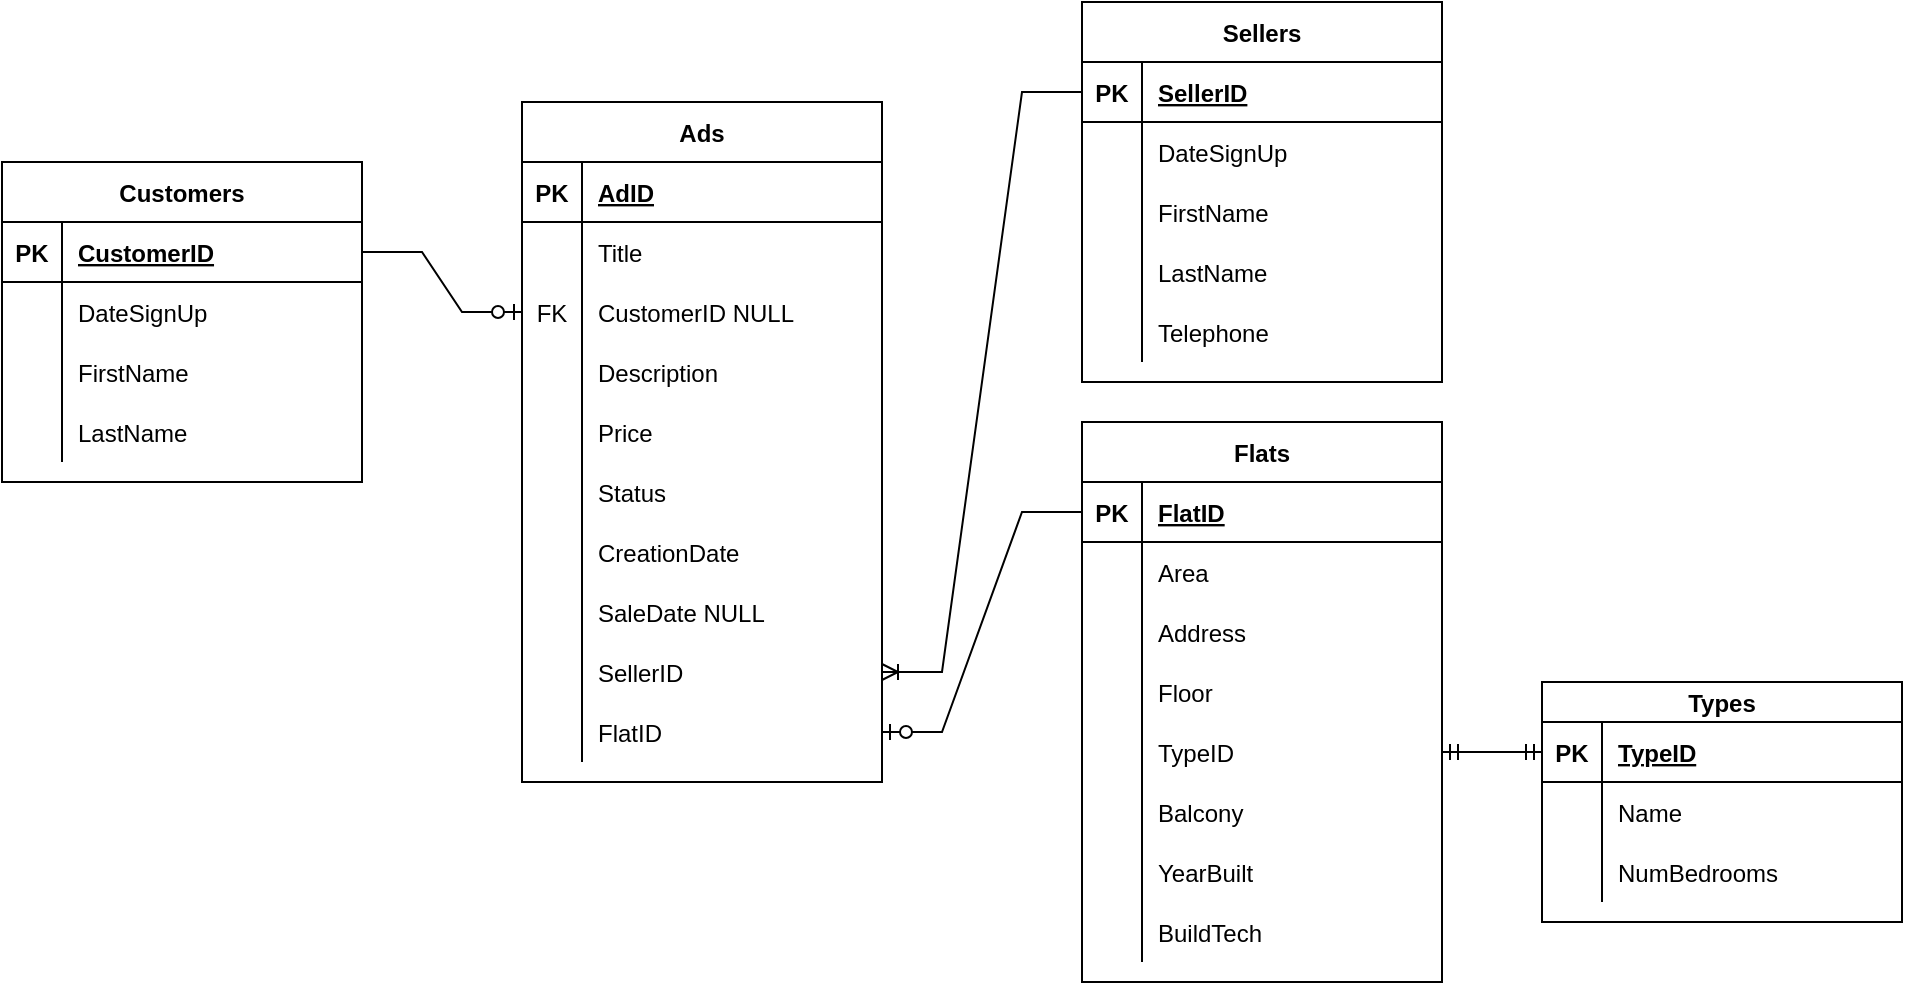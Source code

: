 <mxfile version="20.5.1" type="device"><diagram id="5MyLSoUFsV1VZTAmgOCF" name="Страница 1"><mxGraphModel dx="1422" dy="773" grid="1" gridSize="10" guides="1" tooltips="1" connect="1" arrows="1" fold="1" page="1" pageScale="1" pageWidth="827" pageHeight="1169" math="0" shadow="0"><root><mxCell id="0"/><mxCell id="1" parent="0"/><mxCell id="qq3d5u9E25ta2CnUaem5-1" value="Ads" style="shape=table;startSize=30;container=1;collapsible=1;childLayout=tableLayout;fixedRows=1;rowLines=0;fontStyle=1;align=center;resizeLast=1;" parent="1" vertex="1"><mxGeometry x="540" y="220" width="180" height="340" as="geometry"/></mxCell><mxCell id="qq3d5u9E25ta2CnUaem5-2" value="" style="shape=tableRow;horizontal=0;startSize=0;swimlaneHead=0;swimlaneBody=0;fillColor=none;collapsible=0;dropTarget=0;points=[[0,0.5],[1,0.5]];portConstraint=eastwest;top=0;left=0;right=0;bottom=1;" parent="qq3d5u9E25ta2CnUaem5-1" vertex="1"><mxGeometry y="30" width="180" height="30" as="geometry"/></mxCell><mxCell id="qq3d5u9E25ta2CnUaem5-3" value="PK" style="shape=partialRectangle;connectable=0;fillColor=none;top=0;left=0;bottom=0;right=0;fontStyle=1;overflow=hidden;" parent="qq3d5u9E25ta2CnUaem5-2" vertex="1"><mxGeometry width="30" height="30" as="geometry"><mxRectangle width="30" height="30" as="alternateBounds"/></mxGeometry></mxCell><mxCell id="qq3d5u9E25ta2CnUaem5-4" value="AdID" style="shape=partialRectangle;connectable=0;fillColor=none;top=0;left=0;bottom=0;right=0;align=left;spacingLeft=6;fontStyle=5;overflow=hidden;" parent="qq3d5u9E25ta2CnUaem5-2" vertex="1"><mxGeometry x="30" width="150" height="30" as="geometry"><mxRectangle width="150" height="30" as="alternateBounds"/></mxGeometry></mxCell><mxCell id="ZcRdLjXbXwc5STqGemZX-1" value="" style="shape=tableRow;horizontal=0;startSize=0;swimlaneHead=0;swimlaneBody=0;fillColor=none;collapsible=0;dropTarget=0;points=[[0,0.5],[1,0.5]];portConstraint=eastwest;top=0;left=0;right=0;bottom=0;" parent="qq3d5u9E25ta2CnUaem5-1" vertex="1"><mxGeometry y="60" width="180" height="30" as="geometry"/></mxCell><mxCell id="ZcRdLjXbXwc5STqGemZX-2" value="" style="shape=partialRectangle;connectable=0;fillColor=none;top=0;left=0;bottom=0;right=0;editable=1;overflow=hidden;" parent="ZcRdLjXbXwc5STqGemZX-1" vertex="1"><mxGeometry width="30" height="30" as="geometry"><mxRectangle width="30" height="30" as="alternateBounds"/></mxGeometry></mxCell><mxCell id="ZcRdLjXbXwc5STqGemZX-3" value="Title" style="shape=partialRectangle;connectable=0;fillColor=none;top=0;left=0;bottom=0;right=0;align=left;spacingLeft=6;overflow=hidden;" parent="ZcRdLjXbXwc5STqGemZX-1" vertex="1"><mxGeometry x="30" width="150" height="30" as="geometry"><mxRectangle width="150" height="30" as="alternateBounds"/></mxGeometry></mxCell><mxCell id="qq3d5u9E25ta2CnUaem5-57" value="" style="shape=tableRow;horizontal=0;startSize=0;swimlaneHead=0;swimlaneBody=0;fillColor=none;collapsible=0;dropTarget=0;points=[[0,0.5],[1,0.5]];portConstraint=eastwest;top=0;left=0;right=0;bottom=0;" parent="qq3d5u9E25ta2CnUaem5-1" vertex="1"><mxGeometry y="90" width="180" height="30" as="geometry"/></mxCell><mxCell id="qq3d5u9E25ta2CnUaem5-58" value="FK" style="shape=partialRectangle;connectable=0;fillColor=none;top=0;left=0;bottom=0;right=0;editable=1;overflow=hidden;" parent="qq3d5u9E25ta2CnUaem5-57" vertex="1"><mxGeometry width="30" height="30" as="geometry"><mxRectangle width="30" height="30" as="alternateBounds"/></mxGeometry></mxCell><mxCell id="qq3d5u9E25ta2CnUaem5-59" value="CustomerID NULL" style="shape=partialRectangle;connectable=0;fillColor=none;top=0;left=0;bottom=0;right=0;align=left;spacingLeft=6;overflow=hidden;" parent="qq3d5u9E25ta2CnUaem5-57" vertex="1"><mxGeometry x="30" width="150" height="30" as="geometry"><mxRectangle width="150" height="30" as="alternateBounds"/></mxGeometry></mxCell><mxCell id="ZcRdLjXbXwc5STqGemZX-5" value="" style="shape=tableRow;horizontal=0;startSize=0;swimlaneHead=0;swimlaneBody=0;fillColor=none;collapsible=0;dropTarget=0;points=[[0,0.5],[1,0.5]];portConstraint=eastwest;top=0;left=0;right=0;bottom=0;" parent="qq3d5u9E25ta2CnUaem5-1" vertex="1"><mxGeometry y="120" width="180" height="30" as="geometry"/></mxCell><mxCell id="ZcRdLjXbXwc5STqGemZX-6" value="" style="shape=partialRectangle;connectable=0;fillColor=none;top=0;left=0;bottom=0;right=0;editable=1;overflow=hidden;" parent="ZcRdLjXbXwc5STqGemZX-5" vertex="1"><mxGeometry width="30" height="30" as="geometry"><mxRectangle width="30" height="30" as="alternateBounds"/></mxGeometry></mxCell><mxCell id="ZcRdLjXbXwc5STqGemZX-7" value="Description" style="shape=partialRectangle;connectable=0;fillColor=none;top=0;left=0;bottom=0;right=0;align=left;spacingLeft=6;overflow=hidden;" parent="ZcRdLjXbXwc5STqGemZX-5" vertex="1"><mxGeometry x="30" width="150" height="30" as="geometry"><mxRectangle width="150" height="30" as="alternateBounds"/></mxGeometry></mxCell><mxCell id="kOUidyhYKujzJv5eYQwF-5" value="" style="shape=tableRow;horizontal=0;startSize=0;swimlaneHead=0;swimlaneBody=0;fillColor=none;collapsible=0;dropTarget=0;points=[[0,0.5],[1,0.5]];portConstraint=eastwest;top=0;left=0;right=0;bottom=0;" vertex="1" parent="qq3d5u9E25ta2CnUaem5-1"><mxGeometry y="150" width="180" height="30" as="geometry"/></mxCell><mxCell id="kOUidyhYKujzJv5eYQwF-6" value="" style="shape=partialRectangle;connectable=0;fillColor=none;top=0;left=0;bottom=0;right=0;editable=1;overflow=hidden;" vertex="1" parent="kOUidyhYKujzJv5eYQwF-5"><mxGeometry width="30" height="30" as="geometry"><mxRectangle width="30" height="30" as="alternateBounds"/></mxGeometry></mxCell><mxCell id="kOUidyhYKujzJv5eYQwF-7" value="Price" style="shape=partialRectangle;connectable=0;fillColor=none;top=0;left=0;bottom=0;right=0;align=left;spacingLeft=6;overflow=hidden;" vertex="1" parent="kOUidyhYKujzJv5eYQwF-5"><mxGeometry x="30" width="150" height="30" as="geometry"><mxRectangle width="150" height="30" as="alternateBounds"/></mxGeometry></mxCell><mxCell id="qq3d5u9E25ta2CnUaem5-5" value="" style="shape=tableRow;horizontal=0;startSize=0;swimlaneHead=0;swimlaneBody=0;fillColor=none;collapsible=0;dropTarget=0;points=[[0,0.5],[1,0.5]];portConstraint=eastwest;top=0;left=0;right=0;bottom=0;" parent="qq3d5u9E25ta2CnUaem5-1" vertex="1"><mxGeometry y="180" width="180" height="30" as="geometry"/></mxCell><mxCell id="qq3d5u9E25ta2CnUaem5-6" value="" style="shape=partialRectangle;connectable=0;fillColor=none;top=0;left=0;bottom=0;right=0;editable=1;overflow=hidden;" parent="qq3d5u9E25ta2CnUaem5-5" vertex="1"><mxGeometry width="30" height="30" as="geometry"><mxRectangle width="30" height="30" as="alternateBounds"/></mxGeometry></mxCell><mxCell id="qq3d5u9E25ta2CnUaem5-7" value="Status" style="shape=partialRectangle;connectable=0;fillColor=none;top=0;left=0;bottom=0;right=0;align=left;spacingLeft=6;overflow=hidden;" parent="qq3d5u9E25ta2CnUaem5-5" vertex="1"><mxGeometry x="30" width="150" height="30" as="geometry"><mxRectangle width="150" height="30" as="alternateBounds"/></mxGeometry></mxCell><mxCell id="qq3d5u9E25ta2CnUaem5-8" value="" style="shape=tableRow;horizontal=0;startSize=0;swimlaneHead=0;swimlaneBody=0;fillColor=none;collapsible=0;dropTarget=0;points=[[0,0.5],[1,0.5]];portConstraint=eastwest;top=0;left=0;right=0;bottom=0;" parent="qq3d5u9E25ta2CnUaem5-1" vertex="1"><mxGeometry y="210" width="180" height="30" as="geometry"/></mxCell><mxCell id="qq3d5u9E25ta2CnUaem5-9" value="" style="shape=partialRectangle;connectable=0;fillColor=none;top=0;left=0;bottom=0;right=0;editable=1;overflow=hidden;" parent="qq3d5u9E25ta2CnUaem5-8" vertex="1"><mxGeometry width="30" height="30" as="geometry"><mxRectangle width="30" height="30" as="alternateBounds"/></mxGeometry></mxCell><mxCell id="qq3d5u9E25ta2CnUaem5-10" value="CreationDate" style="shape=partialRectangle;connectable=0;fillColor=none;top=0;left=0;bottom=0;right=0;align=left;spacingLeft=6;overflow=hidden;" parent="qq3d5u9E25ta2CnUaem5-8" vertex="1"><mxGeometry x="30" width="150" height="30" as="geometry"><mxRectangle width="150" height="30" as="alternateBounds"/></mxGeometry></mxCell><mxCell id="qq3d5u9E25ta2CnUaem5-66" value="" style="shape=tableRow;horizontal=0;startSize=0;swimlaneHead=0;swimlaneBody=0;fillColor=none;collapsible=0;dropTarget=0;points=[[0,0.5],[1,0.5]];portConstraint=eastwest;top=0;left=0;right=0;bottom=0;" parent="qq3d5u9E25ta2CnUaem5-1" vertex="1"><mxGeometry y="240" width="180" height="30" as="geometry"/></mxCell><mxCell id="qq3d5u9E25ta2CnUaem5-67" value="" style="shape=partialRectangle;connectable=0;fillColor=none;top=0;left=0;bottom=0;right=0;editable=1;overflow=hidden;" parent="qq3d5u9E25ta2CnUaem5-66" vertex="1"><mxGeometry width="30" height="30" as="geometry"><mxRectangle width="30" height="30" as="alternateBounds"/></mxGeometry></mxCell><mxCell id="qq3d5u9E25ta2CnUaem5-68" value="SaleDate NULL" style="shape=partialRectangle;connectable=0;fillColor=none;top=0;left=0;bottom=0;right=0;align=left;spacingLeft=6;overflow=hidden;" parent="qq3d5u9E25ta2CnUaem5-66" vertex="1"><mxGeometry x="30" width="150" height="30" as="geometry"><mxRectangle width="150" height="30" as="alternateBounds"/></mxGeometry></mxCell><mxCell id="qq3d5u9E25ta2CnUaem5-83" value="" style="shape=tableRow;horizontal=0;startSize=0;swimlaneHead=0;swimlaneBody=0;fillColor=none;collapsible=0;dropTarget=0;points=[[0,0.5],[1,0.5]];portConstraint=eastwest;top=0;left=0;right=0;bottom=0;" parent="qq3d5u9E25ta2CnUaem5-1" vertex="1"><mxGeometry y="270" width="180" height="30" as="geometry"/></mxCell><mxCell id="qq3d5u9E25ta2CnUaem5-84" value="" style="shape=partialRectangle;connectable=0;fillColor=none;top=0;left=0;bottom=0;right=0;editable=1;overflow=hidden;" parent="qq3d5u9E25ta2CnUaem5-83" vertex="1"><mxGeometry width="30" height="30" as="geometry"><mxRectangle width="30" height="30" as="alternateBounds"/></mxGeometry></mxCell><mxCell id="qq3d5u9E25ta2CnUaem5-85" value="SellerID" style="shape=partialRectangle;connectable=0;fillColor=none;top=0;left=0;bottom=0;right=0;align=left;spacingLeft=6;overflow=hidden;" parent="qq3d5u9E25ta2CnUaem5-83" vertex="1"><mxGeometry x="30" width="150" height="30" as="geometry"><mxRectangle width="150" height="30" as="alternateBounds"/></mxGeometry></mxCell><mxCell id="qq3d5u9E25ta2CnUaem5-11" value="" style="shape=tableRow;horizontal=0;startSize=0;swimlaneHead=0;swimlaneBody=0;fillColor=none;collapsible=0;dropTarget=0;points=[[0,0.5],[1,0.5]];portConstraint=eastwest;top=0;left=0;right=0;bottom=0;" parent="qq3d5u9E25ta2CnUaem5-1" vertex="1"><mxGeometry y="300" width="180" height="30" as="geometry"/></mxCell><mxCell id="qq3d5u9E25ta2CnUaem5-12" value="" style="shape=partialRectangle;connectable=0;fillColor=none;top=0;left=0;bottom=0;right=0;editable=1;overflow=hidden;" parent="qq3d5u9E25ta2CnUaem5-11" vertex="1"><mxGeometry width="30" height="30" as="geometry"><mxRectangle width="30" height="30" as="alternateBounds"/></mxGeometry></mxCell><mxCell id="qq3d5u9E25ta2CnUaem5-13" value="FlatID" style="shape=partialRectangle;connectable=0;fillColor=none;top=0;left=0;bottom=0;right=0;align=left;spacingLeft=6;overflow=hidden;" parent="qq3d5u9E25ta2CnUaem5-11" vertex="1"><mxGeometry x="30" width="150" height="30" as="geometry"><mxRectangle width="150" height="30" as="alternateBounds"/></mxGeometry></mxCell><mxCell id="qq3d5u9E25ta2CnUaem5-14" value="Customers" style="shape=table;startSize=30;container=1;collapsible=1;childLayout=tableLayout;fixedRows=1;rowLines=0;fontStyle=1;align=center;resizeLast=1;" parent="1" vertex="1"><mxGeometry x="280" y="250" width="180" height="160" as="geometry"/></mxCell><mxCell id="qq3d5u9E25ta2CnUaem5-15" value="" style="shape=tableRow;horizontal=0;startSize=0;swimlaneHead=0;swimlaneBody=0;fillColor=none;collapsible=0;dropTarget=0;points=[[0,0.5],[1,0.5]];portConstraint=eastwest;top=0;left=0;right=0;bottom=1;" parent="qq3d5u9E25ta2CnUaem5-14" vertex="1"><mxGeometry y="30" width="180" height="30" as="geometry"/></mxCell><mxCell id="qq3d5u9E25ta2CnUaem5-16" value="PK" style="shape=partialRectangle;connectable=0;fillColor=none;top=0;left=0;bottom=0;right=0;fontStyle=1;overflow=hidden;" parent="qq3d5u9E25ta2CnUaem5-15" vertex="1"><mxGeometry width="30" height="30" as="geometry"><mxRectangle width="30" height="30" as="alternateBounds"/></mxGeometry></mxCell><mxCell id="qq3d5u9E25ta2CnUaem5-17" value="CustomerID" style="shape=partialRectangle;connectable=0;fillColor=none;top=0;left=0;bottom=0;right=0;align=left;spacingLeft=6;fontStyle=5;overflow=hidden;" parent="qq3d5u9E25ta2CnUaem5-15" vertex="1"><mxGeometry x="30" width="150" height="30" as="geometry"><mxRectangle width="150" height="30" as="alternateBounds"/></mxGeometry></mxCell><mxCell id="qq3d5u9E25ta2CnUaem5-18" value="" style="shape=tableRow;horizontal=0;startSize=0;swimlaneHead=0;swimlaneBody=0;fillColor=none;collapsible=0;dropTarget=0;points=[[0,0.5],[1,0.5]];portConstraint=eastwest;top=0;left=0;right=0;bottom=0;" parent="qq3d5u9E25ta2CnUaem5-14" vertex="1"><mxGeometry y="60" width="180" height="30" as="geometry"/></mxCell><mxCell id="qq3d5u9E25ta2CnUaem5-19" value="" style="shape=partialRectangle;connectable=0;fillColor=none;top=0;left=0;bottom=0;right=0;editable=1;overflow=hidden;" parent="qq3d5u9E25ta2CnUaem5-18" vertex="1"><mxGeometry width="30" height="30" as="geometry"><mxRectangle width="30" height="30" as="alternateBounds"/></mxGeometry></mxCell><mxCell id="qq3d5u9E25ta2CnUaem5-20" value="DateSignUp" style="shape=partialRectangle;connectable=0;fillColor=none;top=0;left=0;bottom=0;right=0;align=left;spacingLeft=6;overflow=hidden;" parent="qq3d5u9E25ta2CnUaem5-18" vertex="1"><mxGeometry x="30" width="150" height="30" as="geometry"><mxRectangle width="150" height="30" as="alternateBounds"/></mxGeometry></mxCell><mxCell id="qq3d5u9E25ta2CnUaem5-21" value="" style="shape=tableRow;horizontal=0;startSize=0;swimlaneHead=0;swimlaneBody=0;fillColor=none;collapsible=0;dropTarget=0;points=[[0,0.5],[1,0.5]];portConstraint=eastwest;top=0;left=0;right=0;bottom=0;" parent="qq3d5u9E25ta2CnUaem5-14" vertex="1"><mxGeometry y="90" width="180" height="30" as="geometry"/></mxCell><mxCell id="qq3d5u9E25ta2CnUaem5-22" value="" style="shape=partialRectangle;connectable=0;fillColor=none;top=0;left=0;bottom=0;right=0;editable=1;overflow=hidden;" parent="qq3d5u9E25ta2CnUaem5-21" vertex="1"><mxGeometry width="30" height="30" as="geometry"><mxRectangle width="30" height="30" as="alternateBounds"/></mxGeometry></mxCell><mxCell id="qq3d5u9E25ta2CnUaem5-23" value="FirstName" style="shape=partialRectangle;connectable=0;fillColor=none;top=0;left=0;bottom=0;right=0;align=left;spacingLeft=6;overflow=hidden;" parent="qq3d5u9E25ta2CnUaem5-21" vertex="1"><mxGeometry x="30" width="150" height="30" as="geometry"><mxRectangle width="150" height="30" as="alternateBounds"/></mxGeometry></mxCell><mxCell id="qq3d5u9E25ta2CnUaem5-24" value="" style="shape=tableRow;horizontal=0;startSize=0;swimlaneHead=0;swimlaneBody=0;fillColor=none;collapsible=0;dropTarget=0;points=[[0,0.5],[1,0.5]];portConstraint=eastwest;top=0;left=0;right=0;bottom=0;" parent="qq3d5u9E25ta2CnUaem5-14" vertex="1"><mxGeometry y="120" width="180" height="30" as="geometry"/></mxCell><mxCell id="qq3d5u9E25ta2CnUaem5-25" value="" style="shape=partialRectangle;connectable=0;fillColor=none;top=0;left=0;bottom=0;right=0;editable=1;overflow=hidden;" parent="qq3d5u9E25ta2CnUaem5-24" vertex="1"><mxGeometry width="30" height="30" as="geometry"><mxRectangle width="30" height="30" as="alternateBounds"/></mxGeometry></mxCell><mxCell id="qq3d5u9E25ta2CnUaem5-26" value="LastName" style="shape=partialRectangle;connectable=0;fillColor=none;top=0;left=0;bottom=0;right=0;align=left;spacingLeft=6;overflow=hidden;" parent="qq3d5u9E25ta2CnUaem5-24" vertex="1"><mxGeometry x="30" width="150" height="30" as="geometry"><mxRectangle width="150" height="30" as="alternateBounds"/></mxGeometry></mxCell><mxCell id="qq3d5u9E25ta2CnUaem5-27" value="Sellers" style="shape=table;startSize=30;container=1;collapsible=1;childLayout=tableLayout;fixedRows=1;rowLines=0;fontStyle=1;align=center;resizeLast=1;" parent="1" vertex="1"><mxGeometry x="820" y="170" width="180" height="190" as="geometry"/></mxCell><mxCell id="qq3d5u9E25ta2CnUaem5-28" value="" style="shape=tableRow;horizontal=0;startSize=0;swimlaneHead=0;swimlaneBody=0;fillColor=none;collapsible=0;dropTarget=0;points=[[0,0.5],[1,0.5]];portConstraint=eastwest;top=0;left=0;right=0;bottom=1;" parent="qq3d5u9E25ta2CnUaem5-27" vertex="1"><mxGeometry y="30" width="180" height="30" as="geometry"/></mxCell><mxCell id="qq3d5u9E25ta2CnUaem5-29" value="PK" style="shape=partialRectangle;connectable=0;fillColor=none;top=0;left=0;bottom=0;right=0;fontStyle=1;overflow=hidden;" parent="qq3d5u9E25ta2CnUaem5-28" vertex="1"><mxGeometry width="30" height="30" as="geometry"><mxRectangle width="30" height="30" as="alternateBounds"/></mxGeometry></mxCell><mxCell id="qq3d5u9E25ta2CnUaem5-30" value="SellerID" style="shape=partialRectangle;connectable=0;fillColor=none;top=0;left=0;bottom=0;right=0;align=left;spacingLeft=6;fontStyle=5;overflow=hidden;" parent="qq3d5u9E25ta2CnUaem5-28" vertex="1"><mxGeometry x="30" width="150" height="30" as="geometry"><mxRectangle width="150" height="30" as="alternateBounds"/></mxGeometry></mxCell><mxCell id="qq3d5u9E25ta2CnUaem5-31" value="" style="shape=tableRow;horizontal=0;startSize=0;swimlaneHead=0;swimlaneBody=0;fillColor=none;collapsible=0;dropTarget=0;points=[[0,0.5],[1,0.5]];portConstraint=eastwest;top=0;left=0;right=0;bottom=0;" parent="qq3d5u9E25ta2CnUaem5-27" vertex="1"><mxGeometry y="60" width="180" height="30" as="geometry"/></mxCell><mxCell id="qq3d5u9E25ta2CnUaem5-32" value="" style="shape=partialRectangle;connectable=0;fillColor=none;top=0;left=0;bottom=0;right=0;editable=1;overflow=hidden;" parent="qq3d5u9E25ta2CnUaem5-31" vertex="1"><mxGeometry width="30" height="30" as="geometry"><mxRectangle width="30" height="30" as="alternateBounds"/></mxGeometry></mxCell><mxCell id="qq3d5u9E25ta2CnUaem5-33" value="DateSignUp" style="shape=partialRectangle;connectable=0;fillColor=none;top=0;left=0;bottom=0;right=0;align=left;spacingLeft=6;overflow=hidden;" parent="qq3d5u9E25ta2CnUaem5-31" vertex="1"><mxGeometry x="30" width="150" height="30" as="geometry"><mxRectangle width="150" height="30" as="alternateBounds"/></mxGeometry></mxCell><mxCell id="qq3d5u9E25ta2CnUaem5-34" value="" style="shape=tableRow;horizontal=0;startSize=0;swimlaneHead=0;swimlaneBody=0;fillColor=none;collapsible=0;dropTarget=0;points=[[0,0.5],[1,0.5]];portConstraint=eastwest;top=0;left=0;right=0;bottom=0;" parent="qq3d5u9E25ta2CnUaem5-27" vertex="1"><mxGeometry y="90" width="180" height="30" as="geometry"/></mxCell><mxCell id="qq3d5u9E25ta2CnUaem5-35" value="" style="shape=partialRectangle;connectable=0;fillColor=none;top=0;left=0;bottom=0;right=0;editable=1;overflow=hidden;" parent="qq3d5u9E25ta2CnUaem5-34" vertex="1"><mxGeometry width="30" height="30" as="geometry"><mxRectangle width="30" height="30" as="alternateBounds"/></mxGeometry></mxCell><mxCell id="qq3d5u9E25ta2CnUaem5-36" value="FirstName" style="shape=partialRectangle;connectable=0;fillColor=none;top=0;left=0;bottom=0;right=0;align=left;spacingLeft=6;overflow=hidden;" parent="qq3d5u9E25ta2CnUaem5-34" vertex="1"><mxGeometry x="30" width="150" height="30" as="geometry"><mxRectangle width="150" height="30" as="alternateBounds"/></mxGeometry></mxCell><mxCell id="qq3d5u9E25ta2CnUaem5-37" value="" style="shape=tableRow;horizontal=0;startSize=0;swimlaneHead=0;swimlaneBody=0;fillColor=none;collapsible=0;dropTarget=0;points=[[0,0.5],[1,0.5]];portConstraint=eastwest;top=0;left=0;right=0;bottom=0;" parent="qq3d5u9E25ta2CnUaem5-27" vertex="1"><mxGeometry y="120" width="180" height="30" as="geometry"/></mxCell><mxCell id="qq3d5u9E25ta2CnUaem5-38" value="" style="shape=partialRectangle;connectable=0;fillColor=none;top=0;left=0;bottom=0;right=0;editable=1;overflow=hidden;" parent="qq3d5u9E25ta2CnUaem5-37" vertex="1"><mxGeometry width="30" height="30" as="geometry"><mxRectangle width="30" height="30" as="alternateBounds"/></mxGeometry></mxCell><mxCell id="qq3d5u9E25ta2CnUaem5-39" value="LastName" style="shape=partialRectangle;connectable=0;fillColor=none;top=0;left=0;bottom=0;right=0;align=left;spacingLeft=6;overflow=hidden;" parent="qq3d5u9E25ta2CnUaem5-37" vertex="1"><mxGeometry x="30" width="150" height="30" as="geometry"><mxRectangle width="150" height="30" as="alternateBounds"/></mxGeometry></mxCell><mxCell id="3Anwqu2jbN09SSuXiPFY-2" value="" style="shape=tableRow;horizontal=0;startSize=0;swimlaneHead=0;swimlaneBody=0;fillColor=none;collapsible=0;dropTarget=0;points=[[0,0.5],[1,0.5]];portConstraint=eastwest;top=0;left=0;right=0;bottom=0;" parent="qq3d5u9E25ta2CnUaem5-27" vertex="1"><mxGeometry y="150" width="180" height="30" as="geometry"/></mxCell><mxCell id="3Anwqu2jbN09SSuXiPFY-3" value="" style="shape=partialRectangle;connectable=0;fillColor=none;top=0;left=0;bottom=0;right=0;editable=1;overflow=hidden;" parent="3Anwqu2jbN09SSuXiPFY-2" vertex="1"><mxGeometry width="30" height="30" as="geometry"><mxRectangle width="30" height="30" as="alternateBounds"/></mxGeometry></mxCell><mxCell id="3Anwqu2jbN09SSuXiPFY-4" value="Telephone" style="shape=partialRectangle;connectable=0;fillColor=none;top=0;left=0;bottom=0;right=0;align=left;spacingLeft=6;overflow=hidden;" parent="3Anwqu2jbN09SSuXiPFY-2" vertex="1"><mxGeometry x="30" width="150" height="30" as="geometry"><mxRectangle width="150" height="30" as="alternateBounds"/></mxGeometry></mxCell><mxCell id="qq3d5u9E25ta2CnUaem5-40" value="Flats" style="shape=table;startSize=30;container=1;collapsible=1;childLayout=tableLayout;fixedRows=1;rowLines=0;fontStyle=1;align=center;resizeLast=1;" parent="1" vertex="1"><mxGeometry x="820" y="380" width="180" height="280" as="geometry"/></mxCell><mxCell id="qq3d5u9E25ta2CnUaem5-41" value="" style="shape=tableRow;horizontal=0;startSize=0;swimlaneHead=0;swimlaneBody=0;fillColor=none;collapsible=0;dropTarget=0;points=[[0,0.5],[1,0.5]];portConstraint=eastwest;top=0;left=0;right=0;bottom=1;" parent="qq3d5u9E25ta2CnUaem5-40" vertex="1"><mxGeometry y="30" width="180" height="30" as="geometry"/></mxCell><mxCell id="qq3d5u9E25ta2CnUaem5-42" value="PK" style="shape=partialRectangle;connectable=0;fillColor=none;top=0;left=0;bottom=0;right=0;fontStyle=1;overflow=hidden;" parent="qq3d5u9E25ta2CnUaem5-41" vertex="1"><mxGeometry width="30" height="30" as="geometry"><mxRectangle width="30" height="30" as="alternateBounds"/></mxGeometry></mxCell><mxCell id="qq3d5u9E25ta2CnUaem5-43" value="FlatID" style="shape=partialRectangle;connectable=0;fillColor=none;top=0;left=0;bottom=0;right=0;align=left;spacingLeft=6;fontStyle=5;overflow=hidden;" parent="qq3d5u9E25ta2CnUaem5-41" vertex="1"><mxGeometry x="30" width="150" height="30" as="geometry"><mxRectangle width="150" height="30" as="alternateBounds"/></mxGeometry></mxCell><mxCell id="qq3d5u9E25ta2CnUaem5-44" value="" style="shape=tableRow;horizontal=0;startSize=0;swimlaneHead=0;swimlaneBody=0;fillColor=none;collapsible=0;dropTarget=0;points=[[0,0.5],[1,0.5]];portConstraint=eastwest;top=0;left=0;right=0;bottom=0;" parent="qq3d5u9E25ta2CnUaem5-40" vertex="1"><mxGeometry y="60" width="180" height="30" as="geometry"/></mxCell><mxCell id="qq3d5u9E25ta2CnUaem5-45" value="" style="shape=partialRectangle;connectable=0;fillColor=none;top=0;left=0;bottom=0;right=0;editable=1;overflow=hidden;" parent="qq3d5u9E25ta2CnUaem5-44" vertex="1"><mxGeometry width="30" height="30" as="geometry"><mxRectangle width="30" height="30" as="alternateBounds"/></mxGeometry></mxCell><mxCell id="qq3d5u9E25ta2CnUaem5-46" value="Area" style="shape=partialRectangle;connectable=0;fillColor=none;top=0;left=0;bottom=0;right=0;align=left;spacingLeft=6;overflow=hidden;" parent="qq3d5u9E25ta2CnUaem5-44" vertex="1"><mxGeometry x="30" width="150" height="30" as="geometry"><mxRectangle width="150" height="30" as="alternateBounds"/></mxGeometry></mxCell><mxCell id="qq3d5u9E25ta2CnUaem5-47" value="" style="shape=tableRow;horizontal=0;startSize=0;swimlaneHead=0;swimlaneBody=0;fillColor=none;collapsible=0;dropTarget=0;points=[[0,0.5],[1,0.5]];portConstraint=eastwest;top=0;left=0;right=0;bottom=0;" parent="qq3d5u9E25ta2CnUaem5-40" vertex="1"><mxGeometry y="90" width="180" height="30" as="geometry"/></mxCell><mxCell id="qq3d5u9E25ta2CnUaem5-48" value="" style="shape=partialRectangle;connectable=0;fillColor=none;top=0;left=0;bottom=0;right=0;editable=1;overflow=hidden;" parent="qq3d5u9E25ta2CnUaem5-47" vertex="1"><mxGeometry width="30" height="30" as="geometry"><mxRectangle width="30" height="30" as="alternateBounds"/></mxGeometry></mxCell><mxCell id="qq3d5u9E25ta2CnUaem5-49" value="Address" style="shape=partialRectangle;connectable=0;fillColor=none;top=0;left=0;bottom=0;right=0;align=left;spacingLeft=6;overflow=hidden;" parent="qq3d5u9E25ta2CnUaem5-47" vertex="1"><mxGeometry x="30" width="150" height="30" as="geometry"><mxRectangle width="150" height="30" as="alternateBounds"/></mxGeometry></mxCell><mxCell id="qq3d5u9E25ta2CnUaem5-79" value="" style="shape=tableRow;horizontal=0;startSize=0;swimlaneHead=0;swimlaneBody=0;fillColor=none;collapsible=0;dropTarget=0;points=[[0,0.5],[1,0.5]];portConstraint=eastwest;top=0;left=0;right=0;bottom=0;" parent="qq3d5u9E25ta2CnUaem5-40" vertex="1"><mxGeometry y="120" width="180" height="30" as="geometry"/></mxCell><mxCell id="qq3d5u9E25ta2CnUaem5-80" value="" style="shape=partialRectangle;connectable=0;fillColor=none;top=0;left=0;bottom=0;right=0;editable=1;overflow=hidden;" parent="qq3d5u9E25ta2CnUaem5-79" vertex="1"><mxGeometry width="30" height="30" as="geometry"><mxRectangle width="30" height="30" as="alternateBounds"/></mxGeometry></mxCell><mxCell id="qq3d5u9E25ta2CnUaem5-81" value="Floor" style="shape=partialRectangle;connectable=0;fillColor=none;top=0;left=0;bottom=0;right=0;align=left;spacingLeft=6;overflow=hidden;" parent="qq3d5u9E25ta2CnUaem5-79" vertex="1"><mxGeometry x="30" width="150" height="30" as="geometry"><mxRectangle width="150" height="30" as="alternateBounds"/></mxGeometry></mxCell><mxCell id="qq3d5u9E25ta2CnUaem5-50" value="" style="shape=tableRow;horizontal=0;startSize=0;swimlaneHead=0;swimlaneBody=0;fillColor=none;collapsible=0;dropTarget=0;points=[[0,0.5],[1,0.5]];portConstraint=eastwest;top=0;left=0;right=0;bottom=0;" parent="qq3d5u9E25ta2CnUaem5-40" vertex="1"><mxGeometry y="150" width="180" height="30" as="geometry"/></mxCell><mxCell id="qq3d5u9E25ta2CnUaem5-51" value="" style="shape=partialRectangle;connectable=0;fillColor=none;top=0;left=0;bottom=0;right=0;editable=1;overflow=hidden;" parent="qq3d5u9E25ta2CnUaem5-50" vertex="1"><mxGeometry width="30" height="30" as="geometry"><mxRectangle width="30" height="30" as="alternateBounds"/></mxGeometry></mxCell><mxCell id="qq3d5u9E25ta2CnUaem5-52" value="TypeID" style="shape=partialRectangle;connectable=0;fillColor=none;top=0;left=0;bottom=0;right=0;align=left;spacingLeft=6;overflow=hidden;" parent="qq3d5u9E25ta2CnUaem5-50" vertex="1"><mxGeometry x="30" width="150" height="30" as="geometry"><mxRectangle width="150" height="30" as="alternateBounds"/></mxGeometry></mxCell><mxCell id="qq3d5u9E25ta2CnUaem5-90" value="" style="shape=tableRow;horizontal=0;startSize=0;swimlaneHead=0;swimlaneBody=0;fillColor=none;collapsible=0;dropTarget=0;points=[[0,0.5],[1,0.5]];portConstraint=eastwest;top=0;left=0;right=0;bottom=0;" parent="qq3d5u9E25ta2CnUaem5-40" vertex="1"><mxGeometry y="180" width="180" height="30" as="geometry"/></mxCell><mxCell id="qq3d5u9E25ta2CnUaem5-91" value="" style="shape=partialRectangle;connectable=0;fillColor=none;top=0;left=0;bottom=0;right=0;editable=1;overflow=hidden;" parent="qq3d5u9E25ta2CnUaem5-90" vertex="1"><mxGeometry width="30" height="30" as="geometry"><mxRectangle width="30" height="30" as="alternateBounds"/></mxGeometry></mxCell><mxCell id="qq3d5u9E25ta2CnUaem5-92" value="Balcony" style="shape=partialRectangle;connectable=0;fillColor=none;top=0;left=0;bottom=0;right=0;align=left;spacingLeft=6;overflow=hidden;" parent="qq3d5u9E25ta2CnUaem5-90" vertex="1"><mxGeometry x="30" width="150" height="30" as="geometry"><mxRectangle width="150" height="30" as="alternateBounds"/></mxGeometry></mxCell><mxCell id="qq3d5u9E25ta2CnUaem5-99" value="" style="shape=tableRow;horizontal=0;startSize=0;swimlaneHead=0;swimlaneBody=0;fillColor=none;collapsible=0;dropTarget=0;points=[[0,0.5],[1,0.5]];portConstraint=eastwest;top=0;left=0;right=0;bottom=0;" parent="qq3d5u9E25ta2CnUaem5-40" vertex="1"><mxGeometry y="210" width="180" height="30" as="geometry"/></mxCell><mxCell id="qq3d5u9E25ta2CnUaem5-100" value="" style="shape=partialRectangle;connectable=0;fillColor=none;top=0;left=0;bottom=0;right=0;editable=1;overflow=hidden;" parent="qq3d5u9E25ta2CnUaem5-99" vertex="1"><mxGeometry width="30" height="30" as="geometry"><mxRectangle width="30" height="30" as="alternateBounds"/></mxGeometry></mxCell><mxCell id="qq3d5u9E25ta2CnUaem5-101" value="YearBuilt" style="shape=partialRectangle;connectable=0;fillColor=none;top=0;left=0;bottom=0;right=0;align=left;spacingLeft=6;overflow=hidden;" parent="qq3d5u9E25ta2CnUaem5-99" vertex="1"><mxGeometry x="30" width="150" height="30" as="geometry"><mxRectangle width="150" height="30" as="alternateBounds"/></mxGeometry></mxCell><mxCell id="qq3d5u9E25ta2CnUaem5-96" value="" style="shape=tableRow;horizontal=0;startSize=0;swimlaneHead=0;swimlaneBody=0;fillColor=none;collapsible=0;dropTarget=0;points=[[0,0.5],[1,0.5]];portConstraint=eastwest;top=0;left=0;right=0;bottom=0;" parent="qq3d5u9E25ta2CnUaem5-40" vertex="1"><mxGeometry y="240" width="180" height="30" as="geometry"/></mxCell><mxCell id="qq3d5u9E25ta2CnUaem5-97" value="" style="shape=partialRectangle;connectable=0;fillColor=none;top=0;left=0;bottom=0;right=0;editable=1;overflow=hidden;" parent="qq3d5u9E25ta2CnUaem5-96" vertex="1"><mxGeometry width="30" height="30" as="geometry"><mxRectangle width="30" height="30" as="alternateBounds"/></mxGeometry></mxCell><mxCell id="qq3d5u9E25ta2CnUaem5-98" value="BuildTech" style="shape=partialRectangle;connectable=0;fillColor=none;top=0;left=0;bottom=0;right=0;align=left;spacingLeft=6;overflow=hidden;" parent="qq3d5u9E25ta2CnUaem5-96" vertex="1"><mxGeometry x="30" width="150" height="30" as="geometry"><mxRectangle width="150" height="30" as="alternateBounds"/></mxGeometry></mxCell><mxCell id="qq3d5u9E25ta2CnUaem5-86" value="" style="edgeStyle=entityRelationEdgeStyle;fontSize=12;html=1;endArrow=ERzeroToOne;endFill=1;rounded=0;" parent="1" source="qq3d5u9E25ta2CnUaem5-41" target="qq3d5u9E25ta2CnUaem5-11" edge="1"><mxGeometry width="100" height="100" relative="1" as="geometry"><mxPoint x="520" y="450" as="sourcePoint"/><mxPoint x="620" y="350" as="targetPoint"/></mxGeometry></mxCell><mxCell id="qq3d5u9E25ta2CnUaem5-89" value="" style="edgeStyle=entityRelationEdgeStyle;fontSize=12;html=1;endArrow=ERoneToMany;rounded=0;" parent="1" source="qq3d5u9E25ta2CnUaem5-28" target="qq3d5u9E25ta2CnUaem5-83" edge="1"><mxGeometry width="100" height="100" relative="1" as="geometry"><mxPoint x="170" y="590" as="sourcePoint"/><mxPoint x="510" y="400" as="targetPoint"/></mxGeometry></mxCell><mxCell id="qq3d5u9E25ta2CnUaem5-102" value="" style="edgeStyle=entityRelationEdgeStyle;fontSize=12;html=1;endArrow=ERzeroToOne;endFill=1;rounded=0;" parent="1" source="qq3d5u9E25ta2CnUaem5-15" target="qq3d5u9E25ta2CnUaem5-57" edge="1"><mxGeometry width="100" height="100" relative="1" as="geometry"><mxPoint x="80" y="490" as="sourcePoint"/><mxPoint x="180" y="390" as="targetPoint"/></mxGeometry></mxCell><mxCell id="qq3d5u9E25ta2CnUaem5-103" value="Types" style="shape=table;startSize=20;container=1;collapsible=1;childLayout=tableLayout;fixedRows=1;rowLines=0;fontStyle=1;align=center;resizeLast=1;" parent="1" vertex="1"><mxGeometry x="1050" y="510" width="180" height="120" as="geometry"/></mxCell><mxCell id="qq3d5u9E25ta2CnUaem5-104" value="" style="shape=tableRow;horizontal=0;startSize=0;swimlaneHead=0;swimlaneBody=0;fillColor=none;collapsible=0;dropTarget=0;points=[[0,0.5],[1,0.5]];portConstraint=eastwest;top=0;left=0;right=0;bottom=1;" parent="qq3d5u9E25ta2CnUaem5-103" vertex="1"><mxGeometry y="20" width="180" height="30" as="geometry"/></mxCell><mxCell id="qq3d5u9E25ta2CnUaem5-105" value="PK" style="shape=partialRectangle;connectable=0;fillColor=none;top=0;left=0;bottom=0;right=0;fontStyle=1;overflow=hidden;" parent="qq3d5u9E25ta2CnUaem5-104" vertex="1"><mxGeometry width="30" height="30" as="geometry"><mxRectangle width="30" height="30" as="alternateBounds"/></mxGeometry></mxCell><mxCell id="qq3d5u9E25ta2CnUaem5-106" value="TypeID" style="shape=partialRectangle;connectable=0;fillColor=none;top=0;left=0;bottom=0;right=0;align=left;spacingLeft=6;fontStyle=5;overflow=hidden;" parent="qq3d5u9E25ta2CnUaem5-104" vertex="1"><mxGeometry x="30" width="150" height="30" as="geometry"><mxRectangle width="150" height="30" as="alternateBounds"/></mxGeometry></mxCell><mxCell id="qq3d5u9E25ta2CnUaem5-107" value="" style="shape=tableRow;horizontal=0;startSize=0;swimlaneHead=0;swimlaneBody=0;fillColor=none;collapsible=0;dropTarget=0;points=[[0,0.5],[1,0.5]];portConstraint=eastwest;top=0;left=0;right=0;bottom=0;" parent="qq3d5u9E25ta2CnUaem5-103" vertex="1"><mxGeometry y="50" width="180" height="30" as="geometry"/></mxCell><mxCell id="qq3d5u9E25ta2CnUaem5-108" value="" style="shape=partialRectangle;connectable=0;fillColor=none;top=0;left=0;bottom=0;right=0;editable=1;overflow=hidden;" parent="qq3d5u9E25ta2CnUaem5-107" vertex="1"><mxGeometry width="30" height="30" as="geometry"><mxRectangle width="30" height="30" as="alternateBounds"/></mxGeometry></mxCell><mxCell id="qq3d5u9E25ta2CnUaem5-109" value="Name" style="shape=partialRectangle;connectable=0;fillColor=none;top=0;left=0;bottom=0;right=0;align=left;spacingLeft=6;overflow=hidden;" parent="qq3d5u9E25ta2CnUaem5-107" vertex="1"><mxGeometry x="30" width="150" height="30" as="geometry"><mxRectangle width="150" height="30" as="alternateBounds"/></mxGeometry></mxCell><mxCell id="qq3d5u9E25ta2CnUaem5-110" value="" style="shape=tableRow;horizontal=0;startSize=0;swimlaneHead=0;swimlaneBody=0;fillColor=none;collapsible=0;dropTarget=0;points=[[0,0.5],[1,0.5]];portConstraint=eastwest;top=0;left=0;right=0;bottom=0;" parent="qq3d5u9E25ta2CnUaem5-103" vertex="1"><mxGeometry y="80" width="180" height="30" as="geometry"/></mxCell><mxCell id="qq3d5u9E25ta2CnUaem5-111" value="" style="shape=partialRectangle;connectable=0;fillColor=none;top=0;left=0;bottom=0;right=0;editable=1;overflow=hidden;" parent="qq3d5u9E25ta2CnUaem5-110" vertex="1"><mxGeometry width="30" height="30" as="geometry"><mxRectangle width="30" height="30" as="alternateBounds"/></mxGeometry></mxCell><mxCell id="qq3d5u9E25ta2CnUaem5-112" value="NumBedrooms" style="shape=partialRectangle;connectable=0;fillColor=none;top=0;left=0;bottom=0;right=0;align=left;spacingLeft=6;overflow=hidden;" parent="qq3d5u9E25ta2CnUaem5-110" vertex="1"><mxGeometry x="30" width="150" height="30" as="geometry"><mxRectangle width="150" height="30" as="alternateBounds"/></mxGeometry></mxCell><mxCell id="qq3d5u9E25ta2CnUaem5-116" value="" style="edgeStyle=entityRelationEdgeStyle;fontSize=12;html=1;endArrow=ERmandOne;startArrow=ERmandOne;rounded=0;" parent="1" source="qq3d5u9E25ta2CnUaem5-104" target="qq3d5u9E25ta2CnUaem5-50" edge="1"><mxGeometry width="100" height="100" relative="1" as="geometry"><mxPoint x="280" y="730" as="sourcePoint"/><mxPoint x="380" y="630" as="targetPoint"/></mxGeometry></mxCell></root></mxGraphModel></diagram></mxfile>